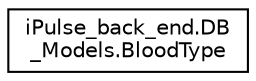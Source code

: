 digraph "Graphical Class Hierarchy"
{
 // LATEX_PDF_SIZE
  edge [fontname="Helvetica",fontsize="10",labelfontname="Helvetica",labelfontsize="10"];
  node [fontname="Helvetica",fontsize="10",shape=record];
  rankdir="LR";
  Node0 [label="iPulse_back_end.DB\l_Models.BloodType",height=0.2,width=0.4,color="black", fillcolor="white", style="filled",URL="$classiPulse__back__end_1_1DB__Models_1_1BloodType.html",tooltip=" "];
}
